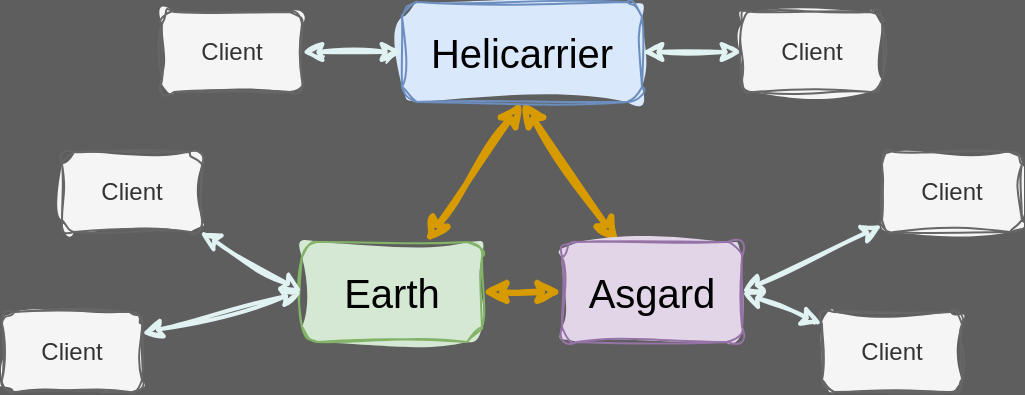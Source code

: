 <mxfile version="26.1.1">
  <diagram name="Page-1" id="TJL8M6KCqCQuejQfRC4J">
    <mxGraphModel dx="1412" dy="865" grid="1" gridSize="10" guides="1" tooltips="1" connect="1" arrows="1" fold="1" page="1" pageScale="1" pageWidth="2500" pageHeight="5000" background="#5E5E5E" math="0" shadow="0">
      <root>
        <mxCell id="0" />
        <mxCell id="1" parent="0" />
        <mxCell id="q6yih-unBPe59zFSJ3ET-17" style="rounded=0;orthogonalLoop=1;jettySize=auto;html=1;entryX=0.5;entryY=1;entryDx=0;entryDy=0;strokeWidth=3;fillColor=#ffe6cc;strokeColor=#d79b00;startArrow=classic;startFill=1;sketch=1;curveFitting=1;jiggle=2;" parent="1" source="q6yih-unBPe59zFSJ3ET-1" target="q6yih-unBPe59zFSJ3ET-3" edge="1">
          <mxGeometry relative="1" as="geometry" />
        </mxCell>
        <mxCell id="q6yih-unBPe59zFSJ3ET-1" value="Earth" style="rounded=1;whiteSpace=wrap;html=1;fontSize=20;fillColor=#d5e8d4;strokeColor=#82b366;sketch=1;curveFitting=1;jiggle=2;fillStyle=solid;" parent="1" vertex="1">
          <mxGeometry x="470" y="320" width="90" height="50" as="geometry" />
        </mxCell>
        <mxCell id="q6yih-unBPe59zFSJ3ET-18" style="rounded=0;orthogonalLoop=1;jettySize=auto;html=1;entryX=0.5;entryY=1;entryDx=0;entryDy=0;strokeWidth=3;fillColor=#ffe6cc;strokeColor=#d79b00;startArrow=classic;startFill=1;sketch=1;curveFitting=1;jiggle=2;" parent="1" source="q6yih-unBPe59zFSJ3ET-2" target="q6yih-unBPe59zFSJ3ET-3" edge="1">
          <mxGeometry relative="1" as="geometry" />
        </mxCell>
        <mxCell id="q6yih-unBPe59zFSJ3ET-19" style="rounded=0;orthogonalLoop=1;jettySize=auto;html=1;entryX=1;entryY=0.5;entryDx=0;entryDy=0;strokeWidth=3;fillColor=#ffe6cc;strokeColor=#d79b00;startArrow=classic;startFill=1;sketch=1;curveFitting=1;jiggle=2;" parent="1" source="q6yih-unBPe59zFSJ3ET-2" target="q6yih-unBPe59zFSJ3ET-1" edge="1">
          <mxGeometry relative="1" as="geometry" />
        </mxCell>
        <mxCell id="q6yih-unBPe59zFSJ3ET-2" value="Asgard" style="rounded=1;whiteSpace=wrap;html=1;fontSize=20;fillColor=#e1d5e7;strokeColor=#9673a6;sketch=1;curveFitting=1;jiggle=2;fillStyle=solid;" parent="1" vertex="1">
          <mxGeometry x="600" y="320" width="90" height="50" as="geometry" />
        </mxCell>
        <mxCell id="q6yih-unBPe59zFSJ3ET-3" value="Helicarrier" style="rounded=1;whiteSpace=wrap;html=1;fontSize=20;fillColor=#dae8fc;strokeColor=#6c8ebf;sketch=1;curveFitting=1;jiggle=2;fillStyle=solid;" parent="1" vertex="1">
          <mxGeometry x="520" y="200" width="120" height="50" as="geometry" />
        </mxCell>
        <mxCell id="q6yih-unBPe59zFSJ3ET-15" style="rounded=0;orthogonalLoop=1;jettySize=auto;html=1;entryX=1;entryY=0.5;entryDx=0;entryDy=0;strokeWidth=2;sketch=1;curveFitting=1;jiggle=2;strokeColor=light-dark(#e0f2f1, #ededed);startArrow=classic;startFill=1;" parent="1" source="q6yih-unBPe59zFSJ3ET-4" target="q6yih-unBPe59zFSJ3ET-2" edge="1">
          <mxGeometry relative="1" as="geometry" />
        </mxCell>
        <mxCell id="q6yih-unBPe59zFSJ3ET-4" value="Client" style="rounded=1;whiteSpace=wrap;html=1;sketch=1;curveFitting=1;jiggle=2;fillColor=#f5f5f5;fontColor=#333333;strokeColor=#666666;fillStyle=solid;" parent="1" vertex="1">
          <mxGeometry x="760" y="275" width="70" height="40" as="geometry" />
        </mxCell>
        <mxCell id="q6yih-unBPe59zFSJ3ET-16" style="rounded=0;orthogonalLoop=1;jettySize=auto;html=1;entryX=1;entryY=0.5;entryDx=0;entryDy=0;strokeWidth=2;sketch=1;curveFitting=1;jiggle=2;strokeColor=light-dark(#e0f2f1, #ededed);startArrow=classic;startFill=1;" parent="1" source="q6yih-unBPe59zFSJ3ET-5" target="q6yih-unBPe59zFSJ3ET-2" edge="1">
          <mxGeometry relative="1" as="geometry" />
        </mxCell>
        <mxCell id="q6yih-unBPe59zFSJ3ET-5" value="Client" style="rounded=1;whiteSpace=wrap;html=1;sketch=1;curveFitting=1;jiggle=2;fillColor=#f5f5f5;fontColor=#333333;strokeColor=#666666;fillStyle=solid;" parent="1" vertex="1">
          <mxGeometry x="730" y="355" width="70" height="40" as="geometry" />
        </mxCell>
        <mxCell id="q6yih-unBPe59zFSJ3ET-11" style="rounded=0;orthogonalLoop=1;jettySize=auto;html=1;entryX=1;entryY=0.5;entryDx=0;entryDy=0;strokeWidth=2;sketch=1;curveFitting=1;jiggle=2;strokeColor=light-dark(#e0f2f1, #ededed);startArrow=classic;startFill=1;" parent="1" source="q6yih-unBPe59zFSJ3ET-6" target="q6yih-unBPe59zFSJ3ET-3" edge="1">
          <mxGeometry relative="1" as="geometry" />
        </mxCell>
        <mxCell id="q6yih-unBPe59zFSJ3ET-6" value="Client" style="rounded=1;whiteSpace=wrap;html=1;sketch=1;curveFitting=1;jiggle=2;fillColor=#f5f5f5;fontColor=#333333;strokeColor=#666666;fillStyle=solid;" parent="1" vertex="1">
          <mxGeometry x="690" y="205" width="70" height="40" as="geometry" />
        </mxCell>
        <mxCell id="q6yih-unBPe59zFSJ3ET-13" style="rounded=0;orthogonalLoop=1;jettySize=auto;html=1;entryX=0;entryY=0.5;entryDx=0;entryDy=0;strokeWidth=2;sketch=1;curveFitting=1;jiggle=2;strokeColor=light-dark(#e0f2f1, #ededed);startArrow=classic;startFill=1;" parent="1" source="q6yih-unBPe59zFSJ3ET-8" target="q6yih-unBPe59zFSJ3ET-1" edge="1">
          <mxGeometry relative="1" as="geometry" />
        </mxCell>
        <mxCell id="q6yih-unBPe59zFSJ3ET-8" value="Client" style="rounded=1;whiteSpace=wrap;html=1;sketch=1;curveFitting=1;jiggle=2;fillColor=#f5f5f5;fontColor=#333333;strokeColor=#666666;fillStyle=solid;" parent="1" vertex="1">
          <mxGeometry x="350" y="275" width="70" height="40" as="geometry" />
        </mxCell>
        <mxCell id="q6yih-unBPe59zFSJ3ET-14" style="rounded=0;orthogonalLoop=1;jettySize=auto;html=1;entryX=0;entryY=0.5;entryDx=0;entryDy=0;strokeWidth=2;sketch=1;curveFitting=1;jiggle=2;strokeColor=light-dark(#e0f2f1, #ededed);startArrow=classic;startFill=1;" parent="1" source="q6yih-unBPe59zFSJ3ET-9" target="q6yih-unBPe59zFSJ3ET-1" edge="1">
          <mxGeometry relative="1" as="geometry">
            <mxPoint x="470" y="350" as="targetPoint" />
          </mxGeometry>
        </mxCell>
        <mxCell id="q6yih-unBPe59zFSJ3ET-9" value="Client" style="rounded=1;whiteSpace=wrap;html=1;sketch=1;curveFitting=1;jiggle=2;fillColor=#f5f5f5;fontColor=#333333;strokeColor=#666666;fillStyle=solid;" parent="1" vertex="1">
          <mxGeometry x="320" y="355" width="70" height="40" as="geometry" />
        </mxCell>
        <mxCell id="q6yih-unBPe59zFSJ3ET-12" style="rounded=0;orthogonalLoop=1;jettySize=auto;html=1;entryX=0;entryY=0.5;entryDx=0;entryDy=0;strokeWidth=2;sketch=1;curveFitting=1;jiggle=2;strokeColor=light-dark(#e0f2f1, #ededed);startArrow=classic;startFill=1;" parent="1" source="q6yih-unBPe59zFSJ3ET-10" target="q6yih-unBPe59zFSJ3ET-3" edge="1">
          <mxGeometry relative="1" as="geometry" />
        </mxCell>
        <mxCell id="q6yih-unBPe59zFSJ3ET-10" value="Client" style="rounded=1;whiteSpace=wrap;html=1;sketch=1;curveFitting=1;jiggle=2;fillColor=#f5f5f5;fontColor=#333333;strokeColor=#666666;fillStyle=solid;" parent="1" vertex="1">
          <mxGeometry x="400" y="205" width="70" height="40" as="geometry" />
        </mxCell>
      </root>
    </mxGraphModel>
  </diagram>
</mxfile>
